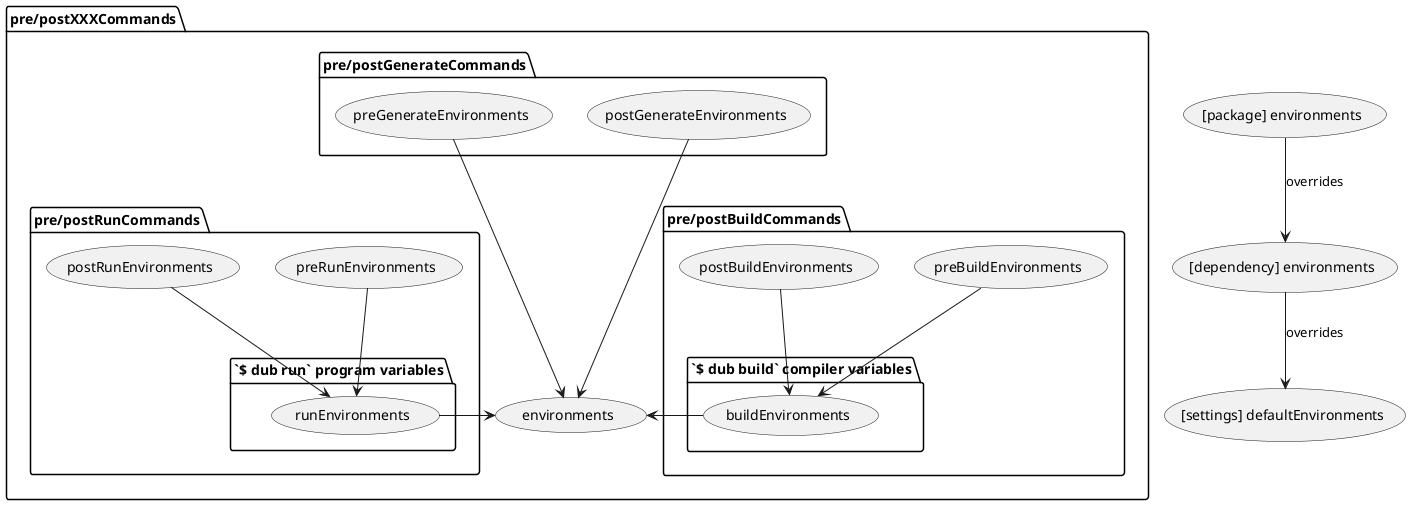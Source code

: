 @startuml environment-variable-hierarchy

([package] environments) --> ([dependency] environments) : overrides
([dependency] environments) --> ([settings] defaultEnvironments) : overrides


package "pre/postXXXCommands" {
    package "pre/postBuildCommands" {
        package "`$ dub build` compiler variables" {
            (buildEnvironments)
        }
        (preBuildEnvironments) --> (buildEnvironments)
        (postBuildEnvironments) --> (buildEnvironments)
    }

    package "pre/postGenerateCommands" {
        (preGenerateEnvironments)
        (postGenerateEnvironments)
    }

    (preGenerateEnvironments) ---> (environments)
    (postGenerateEnvironments) ---> (environments)

    package "pre/postRunCommands" {
        package "`$ dub run` program variables" {
            (runEnvironments)
        }
        (preRunEnvironments) --> (runEnvironments)
        (postRunEnvironments) --> (runEnvironments)
    }

    (buildEnvironments) -> (environments)
    (runEnvironments) -> (environments)
}

@enduml